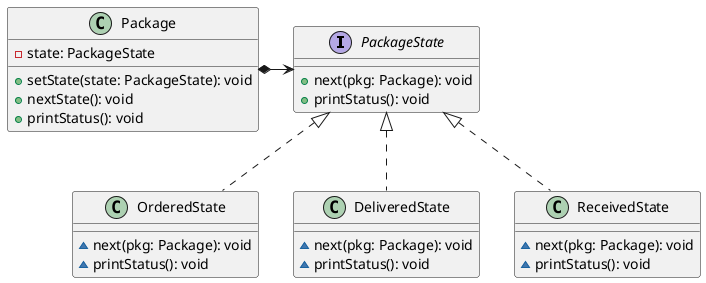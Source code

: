 @startuml

interface PackageState {
    + next(pkg: Package): void
    + printStatus(): void
}

class OrderedState implements PackageState {
    ~ next(pkg: Package): void
    ~ printStatus(): void
}

class DeliveredState implements PackageState {
    ~ next(pkg: Package): void
    ~ printStatus(): void
}

class ReceivedState implements PackageState {
    ~ next(pkg: Package): void
    ~ printStatus(): void
}

class Package {
    - state: PackageState
    + setState(state: PackageState): void
    + nextState(): void
    + printStatus(): void
}

Package *-right-> PackageState

@enduml